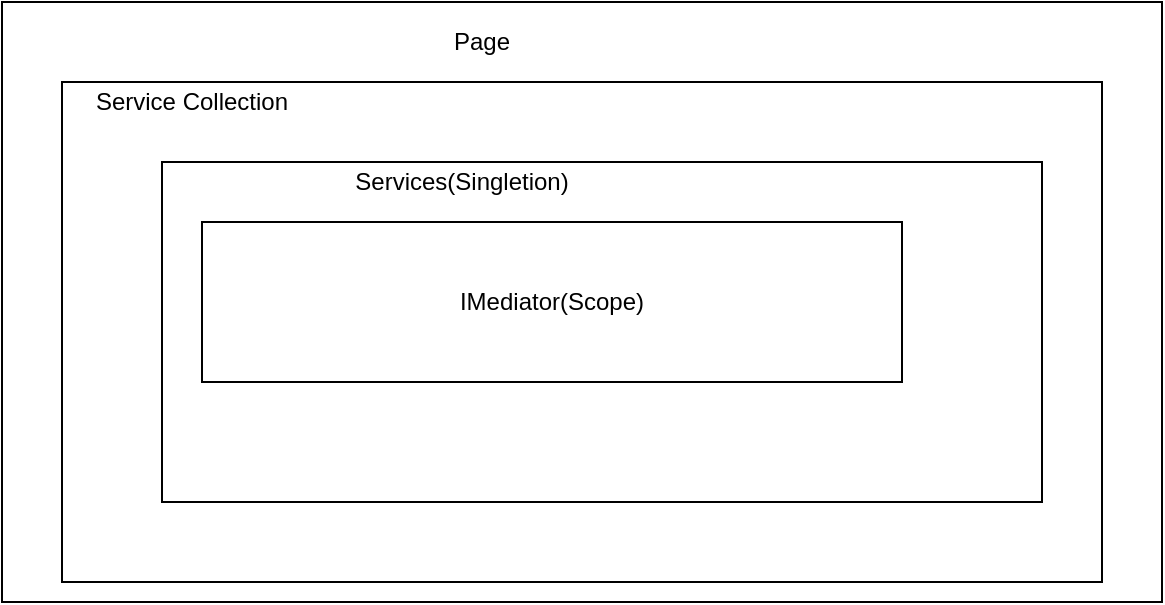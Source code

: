 <mxfile version="14.4.7" type="github">
  <diagram id="_vzSdO4paiWaXGIucQqC" name="Page-1">
    <mxGraphModel dx="782" dy="437" grid="1" gridSize="10" guides="1" tooltips="1" connect="1" arrows="1" fold="1" page="1" pageScale="1" pageWidth="850" pageHeight="1100" math="0" shadow="0">
      <root>
        <mxCell id="0" />
        <mxCell id="1" parent="0" />
        <mxCell id="utOfhiDsoG_AlEwx6CIt-6" value="" style="rounded=0;whiteSpace=wrap;html=1;" vertex="1" parent="1">
          <mxGeometry x="100" y="80" width="580" height="300" as="geometry" />
        </mxCell>
        <mxCell id="utOfhiDsoG_AlEwx6CIt-7" value="" style="rounded=0;whiteSpace=wrap;html=1;" vertex="1" parent="1">
          <mxGeometry x="130" y="120" width="520" height="250" as="geometry" />
        </mxCell>
        <mxCell id="utOfhiDsoG_AlEwx6CIt-8" value="" style="rounded=0;whiteSpace=wrap;html=1;" vertex="1" parent="1">
          <mxGeometry x="180" y="160" width="440" height="170" as="geometry" />
        </mxCell>
        <mxCell id="utOfhiDsoG_AlEwx6CIt-9" value="Page" style="text;html=1;strokeColor=none;fillColor=none;align=center;verticalAlign=middle;whiteSpace=wrap;rounded=0;" vertex="1" parent="1">
          <mxGeometry x="320" y="90" width="40" height="20" as="geometry" />
        </mxCell>
        <mxCell id="utOfhiDsoG_AlEwx6CIt-11" value="IMediator(Scope)" style="rounded=0;whiteSpace=wrap;html=1;" vertex="1" parent="1">
          <mxGeometry x="200" y="190" width="350" height="80" as="geometry" />
        </mxCell>
        <mxCell id="utOfhiDsoG_AlEwx6CIt-12" value="Service Collection" style="text;html=1;strokeColor=none;fillColor=none;align=center;verticalAlign=middle;whiteSpace=wrap;rounded=0;" vertex="1" parent="1">
          <mxGeometry x="140" y="120" width="110" height="20" as="geometry" />
        </mxCell>
        <mxCell id="utOfhiDsoG_AlEwx6CIt-13" value="Services(Singletion)" style="text;html=1;strokeColor=none;fillColor=none;align=center;verticalAlign=middle;whiteSpace=wrap;rounded=0;" vertex="1" parent="1">
          <mxGeometry x="240" y="160" width="180" height="20" as="geometry" />
        </mxCell>
      </root>
    </mxGraphModel>
  </diagram>
</mxfile>
